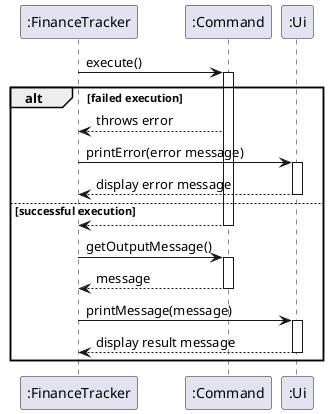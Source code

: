 @startuml
'https://plantuml.com/sequence-diagram

participant ":FinanceTracker" as FinanceTracker
participant ":Command" as command
participant ":Ui" as ui

FinanceTracker -> command ++: execute()
alt failed execution
FinanceTracker <-- command: throws error
FinanceTracker -> ui ++: printError(error message)
FinanceTracker <-- ui --: display error message
else successful execution
FinanceTracker <-- command --:
FinanceTracker -> command ++: getOutputMessage()
FinanceTracker <-- command --: message
FinanceTracker -> ui ++: printMessage(message)
FinanceTracker <-- ui --: display result message
end


@enduml